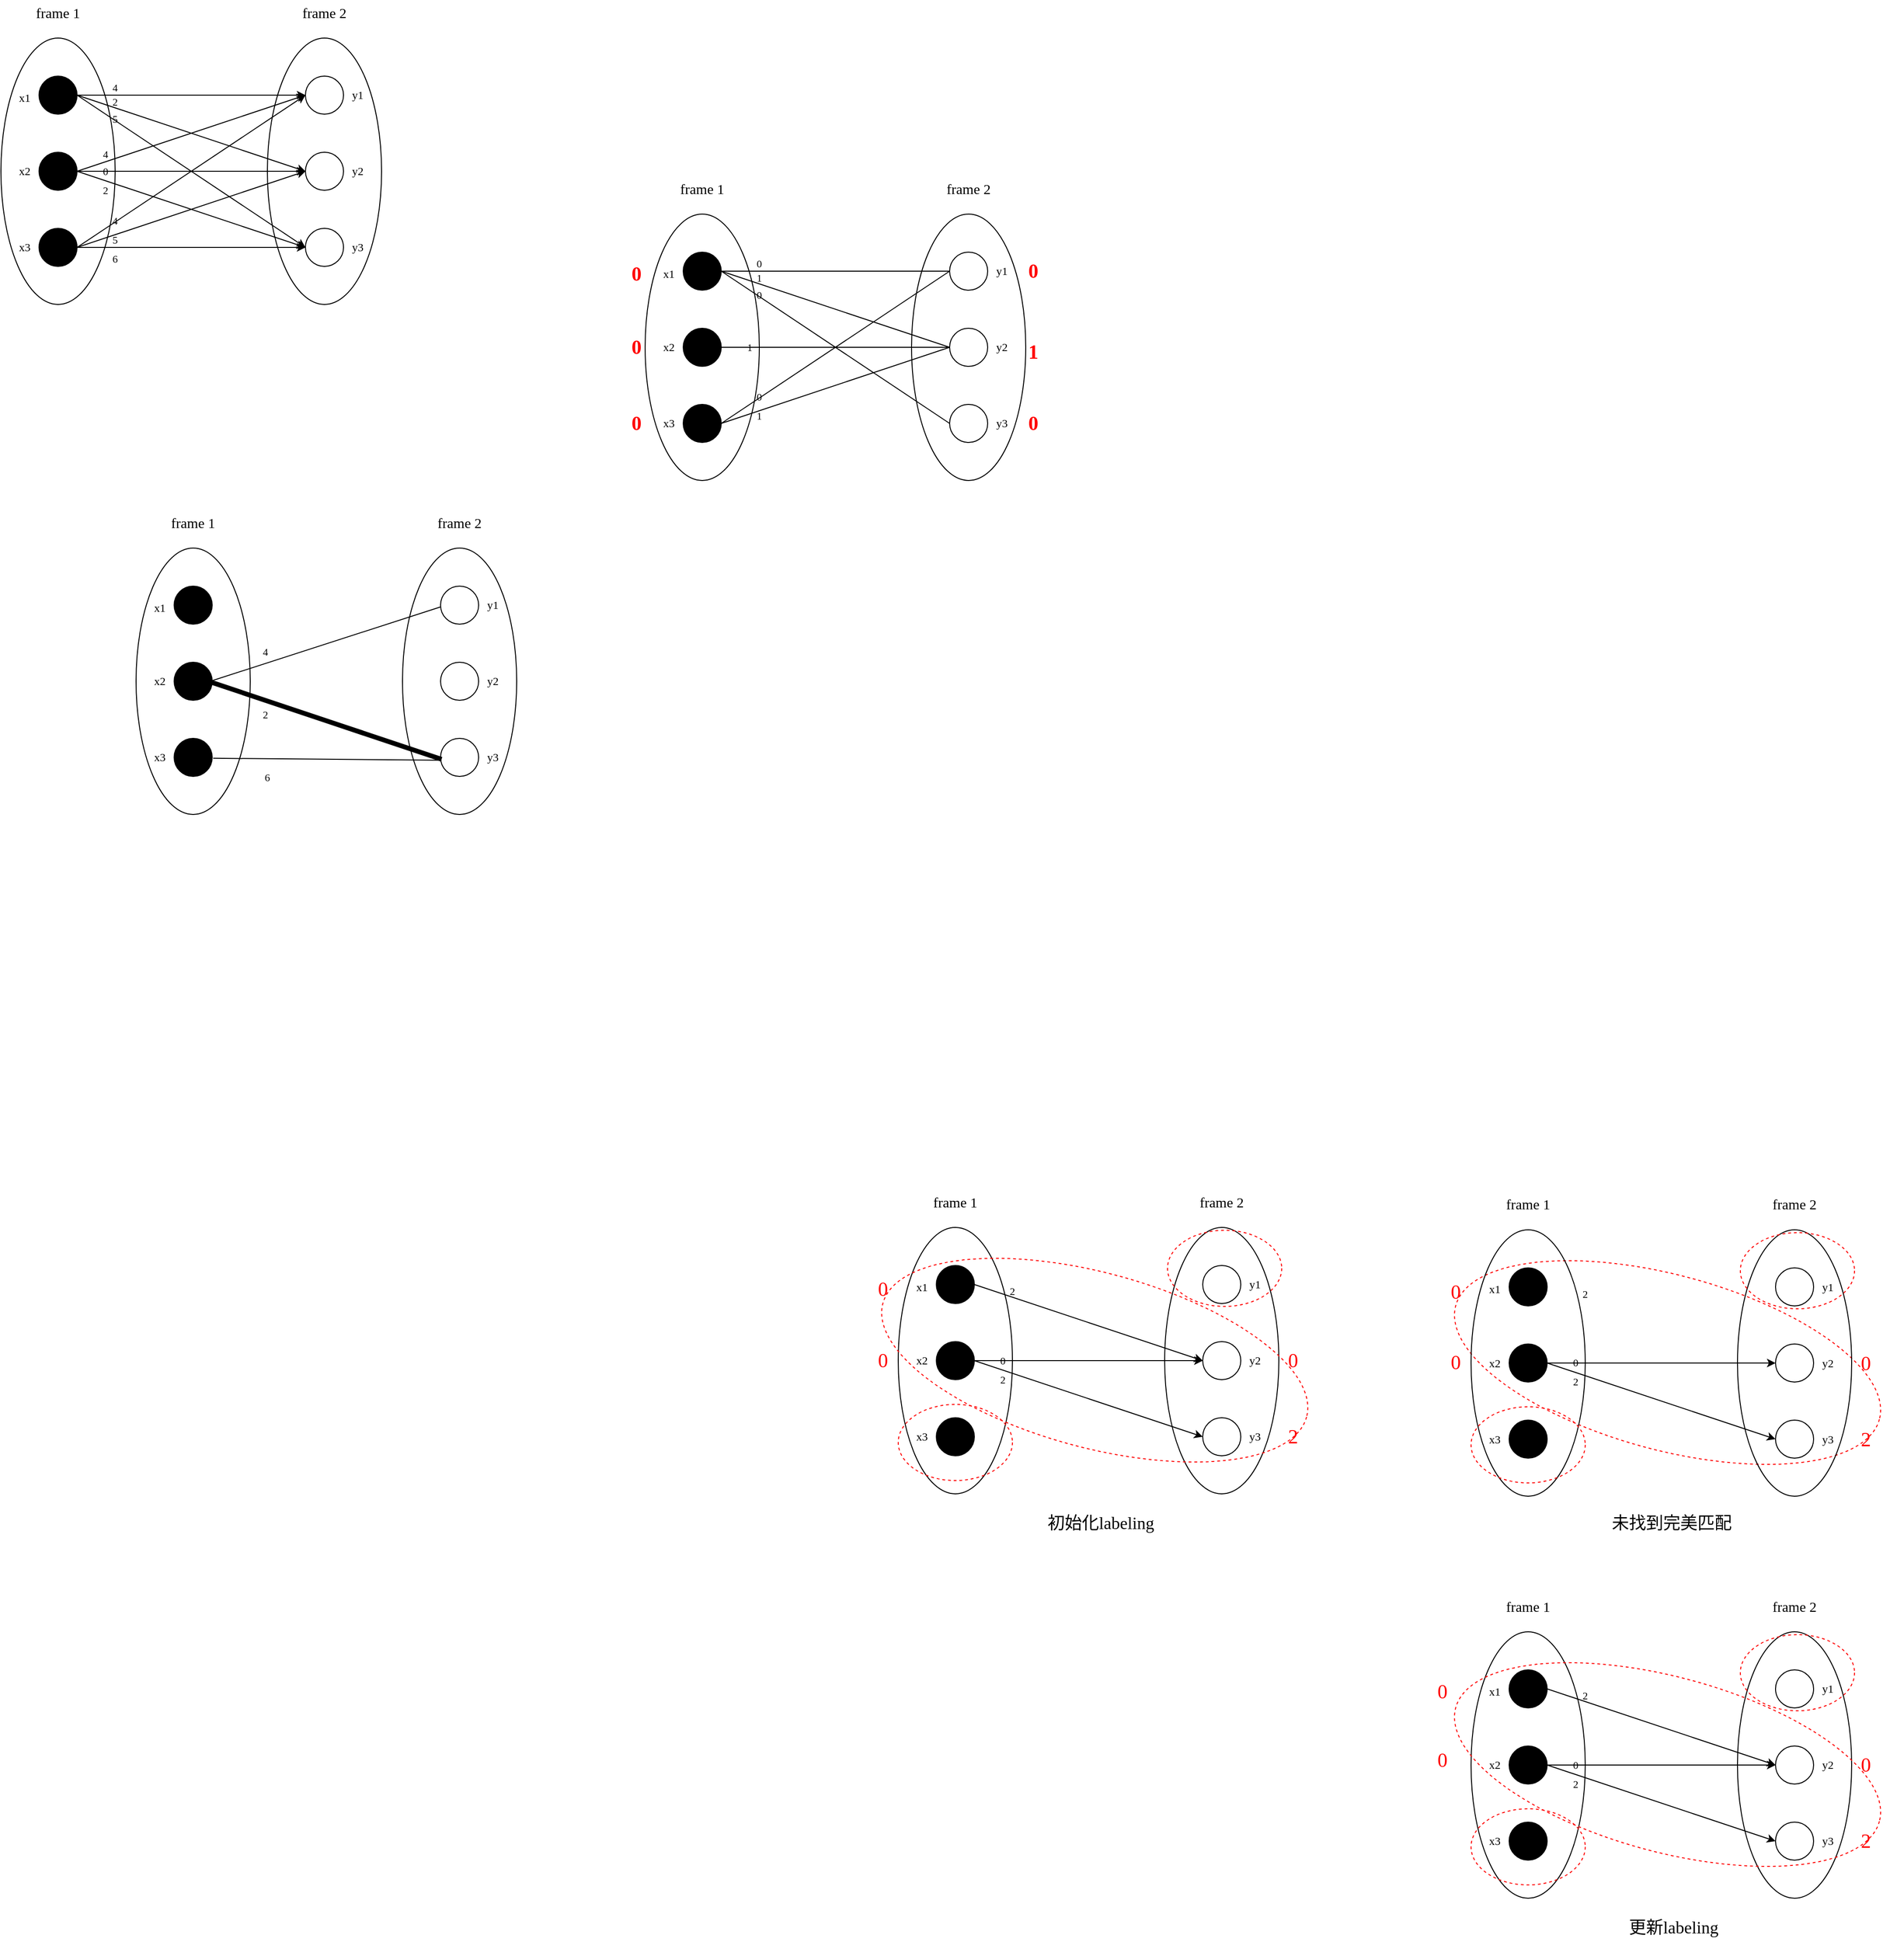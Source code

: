<mxfile version="17.1.3" type="github">
  <diagram id="iJCV0v0PYisE7hr-OhOX" name="Page-1">
    <mxGraphModel dx="768" dy="493" grid="0" gridSize="10" guides="1" tooltips="1" connect="1" arrows="1" fold="1" page="0" pageScale="1" pageWidth="827" pageHeight="1169" math="0" shadow="0">
      <root>
        <mxCell id="0" />
        <mxCell id="1" parent="0" />
        <mxCell id="kN6tLRm5acW-3HaWJ-zb-202" value="" style="ellipse;whiteSpace=wrap;html=1;shadow=0;dashed=1;fontFamily=Times New Roman;fontSize=21;fontColor=#FF0000;strokeColor=#FF0000;fillColor=none;rotation=15;" vertex="1" parent="1">
          <mxGeometry x="1681" y="1380" width="461" height="184" as="geometry" />
        </mxCell>
        <mxCell id="kN6tLRm5acW-3HaWJ-zb-103" value="" style="ellipse;whiteSpace=wrap;html=1;shadow=0;fillColor=none;" vertex="1" parent="1">
          <mxGeometry x="1117" y="265" width="120" height="280" as="geometry" />
        </mxCell>
        <mxCell id="kN6tLRm5acW-3HaWJ-zb-102" value="" style="ellipse;whiteSpace=wrap;html=1;shadow=0;fillColor=none;" vertex="1" parent="1">
          <mxGeometry x="837" y="265" width="120" height="280" as="geometry" />
        </mxCell>
        <mxCell id="kN6tLRm5acW-3HaWJ-zb-11" style="edgeStyle=orthogonalEdgeStyle;rounded=0;orthogonalLoop=1;jettySize=auto;html=1;exitX=1;exitY=0.5;exitDx=0;exitDy=0;entryX=0;entryY=0.5;entryDx=0;entryDy=0;" edge="1" parent="1" source="kN6tLRm5acW-3HaWJ-zb-1" target="kN6tLRm5acW-3HaWJ-zb-6">
          <mxGeometry relative="1" as="geometry" />
        </mxCell>
        <mxCell id="kN6tLRm5acW-3HaWJ-zb-1" value="" style="ellipse;whiteSpace=wrap;html=1;aspect=fixed;shadow=0;fillColor=#000000;" vertex="1" parent="1">
          <mxGeometry x="200" y="120" width="40" height="40" as="geometry" />
        </mxCell>
        <mxCell id="kN6tLRm5acW-3HaWJ-zb-2" value="" style="ellipse;whiteSpace=wrap;html=1;aspect=fixed;fillColor=#000000;" vertex="1" parent="1">
          <mxGeometry x="200" y="200" width="40" height="40" as="geometry" />
        </mxCell>
        <mxCell id="kN6tLRm5acW-3HaWJ-zb-3" value="" style="ellipse;whiteSpace=wrap;html=1;aspect=fixed;fillColor=#000000;" vertex="1" parent="1">
          <mxGeometry x="200" y="280" width="40" height="40" as="geometry" />
        </mxCell>
        <mxCell id="kN6tLRm5acW-3HaWJ-zb-6" value="" style="ellipse;whiteSpace=wrap;html=1;aspect=fixed;" vertex="1" parent="1">
          <mxGeometry x="480" y="120" width="40" height="40" as="geometry" />
        </mxCell>
        <mxCell id="kN6tLRm5acW-3HaWJ-zb-7" value="" style="ellipse;whiteSpace=wrap;html=1;aspect=fixed;" vertex="1" parent="1">
          <mxGeometry x="480" y="200" width="40" height="40" as="geometry" />
        </mxCell>
        <mxCell id="kN6tLRm5acW-3HaWJ-zb-8" value="" style="ellipse;whiteSpace=wrap;html=1;aspect=fixed;" vertex="1" parent="1">
          <mxGeometry x="480" y="280" width="40" height="40" as="geometry" />
        </mxCell>
        <mxCell id="kN6tLRm5acW-3HaWJ-zb-13" value="" style="endArrow=classic;html=1;rounded=0;exitX=1;exitY=0.5;exitDx=0;exitDy=0;entryX=0;entryY=0.5;entryDx=0;entryDy=0;" edge="1" parent="1" source="kN6tLRm5acW-3HaWJ-zb-1" target="kN6tLRm5acW-3HaWJ-zb-7">
          <mxGeometry width="50" height="50" relative="1" as="geometry">
            <mxPoint x="370" y="360" as="sourcePoint" />
            <mxPoint x="420" y="310" as="targetPoint" />
          </mxGeometry>
        </mxCell>
        <mxCell id="kN6tLRm5acW-3HaWJ-zb-14" value="" style="endArrow=classic;html=1;rounded=0;exitX=1;exitY=0.5;exitDx=0;exitDy=0;entryX=0;entryY=0.5;entryDx=0;entryDy=0;" edge="1" parent="1" source="kN6tLRm5acW-3HaWJ-zb-1" target="kN6tLRm5acW-3HaWJ-zb-8">
          <mxGeometry width="50" height="50" relative="1" as="geometry">
            <mxPoint x="370" y="360" as="sourcePoint" />
            <mxPoint x="420" y="310" as="targetPoint" />
          </mxGeometry>
        </mxCell>
        <mxCell id="kN6tLRm5acW-3HaWJ-zb-17" value="" style="endArrow=classic;html=1;rounded=0;exitX=1;exitY=0.5;exitDx=0;exitDy=0;entryX=0;entryY=0.5;entryDx=0;entryDy=0;" edge="1" parent="1" source="kN6tLRm5acW-3HaWJ-zb-2" target="kN6tLRm5acW-3HaWJ-zb-6">
          <mxGeometry width="50" height="50" relative="1" as="geometry">
            <mxPoint x="370" y="360" as="sourcePoint" />
            <mxPoint x="420" y="310" as="targetPoint" />
          </mxGeometry>
        </mxCell>
        <mxCell id="kN6tLRm5acW-3HaWJ-zb-18" value="" style="endArrow=classic;html=1;rounded=0;exitX=1;exitY=0.5;exitDx=0;exitDy=0;entryX=0;entryY=0.5;entryDx=0;entryDy=0;" edge="1" parent="1" source="kN6tLRm5acW-3HaWJ-zb-2" target="kN6tLRm5acW-3HaWJ-zb-7">
          <mxGeometry width="50" height="50" relative="1" as="geometry">
            <mxPoint x="370" y="360" as="sourcePoint" />
            <mxPoint x="420" y="310" as="targetPoint" />
          </mxGeometry>
        </mxCell>
        <mxCell id="kN6tLRm5acW-3HaWJ-zb-19" value="" style="endArrow=classic;html=1;rounded=0;exitX=1;exitY=0.5;exitDx=0;exitDy=0;entryX=0;entryY=0.5;entryDx=0;entryDy=0;" edge="1" parent="1" source="kN6tLRm5acW-3HaWJ-zb-2" target="kN6tLRm5acW-3HaWJ-zb-8">
          <mxGeometry width="50" height="50" relative="1" as="geometry">
            <mxPoint x="370" y="360" as="sourcePoint" />
            <mxPoint x="420" y="310" as="targetPoint" />
          </mxGeometry>
        </mxCell>
        <mxCell id="kN6tLRm5acW-3HaWJ-zb-20" value="" style="endArrow=classic;html=1;rounded=0;exitX=1;exitY=0.5;exitDx=0;exitDy=0;entryX=0;entryY=0.5;entryDx=0;entryDy=0;" edge="1" parent="1" source="kN6tLRm5acW-3HaWJ-zb-3" target="kN6tLRm5acW-3HaWJ-zb-6">
          <mxGeometry width="50" height="50" relative="1" as="geometry">
            <mxPoint x="370" y="360" as="sourcePoint" />
            <mxPoint x="420" y="310" as="targetPoint" />
          </mxGeometry>
        </mxCell>
        <mxCell id="kN6tLRm5acW-3HaWJ-zb-21" value="" style="endArrow=classic;html=1;rounded=0;exitX=1;exitY=0.5;exitDx=0;exitDy=0;entryX=0;entryY=0.5;entryDx=0;entryDy=0;" edge="1" parent="1" source="kN6tLRm5acW-3HaWJ-zb-3" target="kN6tLRm5acW-3HaWJ-zb-7">
          <mxGeometry width="50" height="50" relative="1" as="geometry">
            <mxPoint x="370" y="360" as="sourcePoint" />
            <mxPoint x="420" y="310" as="targetPoint" />
          </mxGeometry>
        </mxCell>
        <mxCell id="kN6tLRm5acW-3HaWJ-zb-22" value="" style="endArrow=classic;html=1;rounded=0;" edge="1" parent="1">
          <mxGeometry width="50" height="50" relative="1" as="geometry">
            <mxPoint x="240" y="300" as="sourcePoint" />
            <mxPoint x="480" y="300" as="targetPoint" />
          </mxGeometry>
        </mxCell>
        <mxCell id="kN6tLRm5acW-3HaWJ-zb-23" value="" style="ellipse;whiteSpace=wrap;html=1;shadow=0;fillColor=none;" vertex="1" parent="1">
          <mxGeometry x="160" y="80" width="120" height="280" as="geometry" />
        </mxCell>
        <mxCell id="kN6tLRm5acW-3HaWJ-zb-24" value="" style="ellipse;whiteSpace=wrap;html=1;shadow=0;fillColor=none;" vertex="1" parent="1">
          <mxGeometry x="440" y="80" width="120" height="280" as="geometry" />
        </mxCell>
        <mxCell id="kN6tLRm5acW-3HaWJ-zb-25" value="&lt;font face=&quot;Times New Roman&quot;&gt;x1&lt;/font&gt;" style="text;html=1;strokeColor=none;fillColor=none;align=center;verticalAlign=middle;whiteSpace=wrap;rounded=0;shadow=0;" vertex="1" parent="1">
          <mxGeometry x="160" y="130" width="50" height="25" as="geometry" />
        </mxCell>
        <mxCell id="kN6tLRm5acW-3HaWJ-zb-26" value="&lt;font face=&quot;Times New Roman&quot;&gt;x2&lt;/font&gt;" style="text;html=1;strokeColor=none;fillColor=none;align=center;verticalAlign=middle;whiteSpace=wrap;rounded=0;shadow=0;" vertex="1" parent="1">
          <mxGeometry x="160" y="207.5" width="50" height="25" as="geometry" />
        </mxCell>
        <mxCell id="kN6tLRm5acW-3HaWJ-zb-27" value="&lt;font face=&quot;Times New Roman&quot;&gt;x3&lt;/font&gt;" style="text;html=1;strokeColor=none;fillColor=none;align=center;verticalAlign=middle;whiteSpace=wrap;rounded=0;shadow=0;" vertex="1" parent="1">
          <mxGeometry x="160" y="287.5" width="50" height="25" as="geometry" />
        </mxCell>
        <mxCell id="kN6tLRm5acW-3HaWJ-zb-28" value="&lt;font face=&quot;Times New Roman&quot;&gt;y1&lt;/font&gt;" style="text;html=1;strokeColor=none;fillColor=none;align=center;verticalAlign=middle;whiteSpace=wrap;rounded=0;shadow=0;" vertex="1" parent="1">
          <mxGeometry x="510" y="127.5" width="50" height="25" as="geometry" />
        </mxCell>
        <mxCell id="kN6tLRm5acW-3HaWJ-zb-29" value="&lt;font face=&quot;Times New Roman&quot;&gt;y2&lt;/font&gt;" style="text;html=1;strokeColor=none;fillColor=none;align=center;verticalAlign=middle;whiteSpace=wrap;rounded=0;shadow=0;" vertex="1" parent="1">
          <mxGeometry x="510" y="207.5" width="50" height="25" as="geometry" />
        </mxCell>
        <mxCell id="kN6tLRm5acW-3HaWJ-zb-30" value="&lt;font face=&quot;Times New Roman&quot;&gt;y3&lt;/font&gt;" style="text;html=1;strokeColor=none;fillColor=none;align=center;verticalAlign=middle;whiteSpace=wrap;rounded=0;shadow=0;" vertex="1" parent="1">
          <mxGeometry x="510" y="287.5" width="50" height="25" as="geometry" />
        </mxCell>
        <mxCell id="kN6tLRm5acW-3HaWJ-zb-31" value="&lt;font face=&quot;Times New Roman&quot; style=&quot;font-size: 15px&quot;&gt;frame 1&lt;/font&gt;" style="text;html=1;strokeColor=none;fillColor=none;align=center;verticalAlign=middle;whiteSpace=wrap;rounded=0;shadow=0;" vertex="1" parent="1">
          <mxGeometry x="195" y="40" width="50" height="25" as="geometry" />
        </mxCell>
        <mxCell id="kN6tLRm5acW-3HaWJ-zb-33" value="&lt;font face=&quot;Times New Roman&quot; style=&quot;font-size: 15px&quot;&gt;frame 2&lt;/font&gt;" style="text;html=1;strokeColor=none;fillColor=none;align=center;verticalAlign=middle;whiteSpace=wrap;rounded=0;shadow=0;" vertex="1" parent="1">
          <mxGeometry x="475" y="40" width="50" height="25" as="geometry" />
        </mxCell>
        <mxCell id="kN6tLRm5acW-3HaWJ-zb-34" value="&lt;font style=&quot;font-size: 11px&quot;&gt;4&lt;/font&gt;" style="text;html=1;strokeColor=none;fillColor=none;align=center;verticalAlign=middle;whiteSpace=wrap;rounded=0;shadow=0;fontFamily=Times New Roman;fontSize=15;" vertex="1" parent="1">
          <mxGeometry x="270" y="120" width="20" height="20" as="geometry" />
        </mxCell>
        <mxCell id="kN6tLRm5acW-3HaWJ-zb-35" value="&lt;font style=&quot;font-size: 11px&quot;&gt;2&lt;/font&gt;" style="text;html=1;strokeColor=none;fillColor=none;align=center;verticalAlign=middle;whiteSpace=wrap;rounded=0;shadow=0;fontFamily=Times New Roman;fontSize=15;" vertex="1" parent="1">
          <mxGeometry x="270" y="135" width="20" height="20" as="geometry" />
        </mxCell>
        <mxCell id="kN6tLRm5acW-3HaWJ-zb-36" value="&lt;font style=&quot;font-size: 11px&quot;&gt;5&lt;/font&gt;" style="text;html=1;strokeColor=none;fillColor=none;align=center;verticalAlign=middle;whiteSpace=wrap;rounded=0;shadow=0;fontFamily=Times New Roman;fontSize=15;" vertex="1" parent="1">
          <mxGeometry x="270" y="152.5" width="20" height="20" as="geometry" />
        </mxCell>
        <mxCell id="kN6tLRm5acW-3HaWJ-zb-37" value="&lt;font style=&quot;font-size: 11px&quot;&gt;4&lt;/font&gt;" style="text;html=1;strokeColor=none;fillColor=none;align=center;verticalAlign=middle;whiteSpace=wrap;rounded=0;shadow=0;fontFamily=Times New Roman;fontSize=15;" vertex="1" parent="1">
          <mxGeometry x="260" y="190" width="20" height="20" as="geometry" />
        </mxCell>
        <mxCell id="kN6tLRm5acW-3HaWJ-zb-38" value="&lt;font style=&quot;font-size: 11px&quot;&gt;0&lt;/font&gt;" style="text;html=1;strokeColor=none;fillColor=none;align=center;verticalAlign=middle;whiteSpace=wrap;rounded=0;shadow=0;fontFamily=Times New Roman;fontSize=15;" vertex="1" parent="1">
          <mxGeometry x="260" y="207.5" width="20" height="20" as="geometry" />
        </mxCell>
        <mxCell id="kN6tLRm5acW-3HaWJ-zb-39" value="&lt;font style=&quot;font-size: 11px&quot;&gt;2&lt;/font&gt;" style="text;html=1;strokeColor=none;fillColor=none;align=center;verticalAlign=middle;whiteSpace=wrap;rounded=0;shadow=0;fontFamily=Times New Roman;fontSize=15;" vertex="1" parent="1">
          <mxGeometry x="260" y="227.5" width="20" height="20" as="geometry" />
        </mxCell>
        <mxCell id="kN6tLRm5acW-3HaWJ-zb-40" value="&lt;font style=&quot;font-size: 11px&quot;&gt;4&lt;/font&gt;" style="text;html=1;strokeColor=none;fillColor=none;align=center;verticalAlign=middle;whiteSpace=wrap;rounded=0;shadow=0;fontFamily=Times New Roman;fontSize=15;" vertex="1" parent="1">
          <mxGeometry x="270" y="260" width="20" height="20" as="geometry" />
        </mxCell>
        <mxCell id="kN6tLRm5acW-3HaWJ-zb-41" value="&lt;font style=&quot;font-size: 11px&quot;&gt;5&lt;/font&gt;" style="text;html=1;strokeColor=none;fillColor=none;align=center;verticalAlign=middle;whiteSpace=wrap;rounded=0;shadow=0;fontFamily=Times New Roman;fontSize=15;" vertex="1" parent="1">
          <mxGeometry x="270" y="280" width="20" height="20" as="geometry" />
        </mxCell>
        <mxCell id="kN6tLRm5acW-3HaWJ-zb-44" value="&lt;font style=&quot;font-size: 11px&quot;&gt;6&lt;/font&gt;" style="text;html=1;strokeColor=none;fillColor=none;align=center;verticalAlign=middle;whiteSpace=wrap;rounded=0;shadow=0;fontFamily=Times New Roman;fontSize=15;" vertex="1" parent="1">
          <mxGeometry x="270" y="300" width="20" height="20" as="geometry" />
        </mxCell>
        <mxCell id="kN6tLRm5acW-3HaWJ-zb-47" value="" style="ellipse;whiteSpace=wrap;html=1;aspect=fixed;shadow=0;fillColor=#000000;" vertex="1" parent="1">
          <mxGeometry x="342" y="656" width="40" height="40" as="geometry" />
        </mxCell>
        <mxCell id="kN6tLRm5acW-3HaWJ-zb-48" value="" style="ellipse;whiteSpace=wrap;html=1;aspect=fixed;fillColor=#000000;" vertex="1" parent="1">
          <mxGeometry x="342" y="736" width="40" height="40" as="geometry" />
        </mxCell>
        <mxCell id="kN6tLRm5acW-3HaWJ-zb-49" value="" style="ellipse;whiteSpace=wrap;html=1;aspect=fixed;fillColor=#000000;" vertex="1" parent="1">
          <mxGeometry x="342" y="816" width="40" height="40" as="geometry" />
        </mxCell>
        <mxCell id="kN6tLRm5acW-3HaWJ-zb-50" value="" style="ellipse;whiteSpace=wrap;html=1;aspect=fixed;" vertex="1" parent="1">
          <mxGeometry x="622" y="656" width="40" height="40" as="geometry" />
        </mxCell>
        <mxCell id="kN6tLRm5acW-3HaWJ-zb-51" value="" style="ellipse;whiteSpace=wrap;html=1;aspect=fixed;" vertex="1" parent="1">
          <mxGeometry x="622" y="736" width="40" height="40" as="geometry" />
        </mxCell>
        <mxCell id="kN6tLRm5acW-3HaWJ-zb-52" value="" style="ellipse;whiteSpace=wrap;html=1;aspect=fixed;" vertex="1" parent="1">
          <mxGeometry x="622" y="816" width="40" height="40" as="geometry" />
        </mxCell>
        <mxCell id="kN6tLRm5acW-3HaWJ-zb-61" value="" style="ellipse;whiteSpace=wrap;html=1;shadow=0;fillColor=none;" vertex="1" parent="1">
          <mxGeometry x="302" y="616" width="120" height="280" as="geometry" />
        </mxCell>
        <mxCell id="kN6tLRm5acW-3HaWJ-zb-62" value="" style="ellipse;whiteSpace=wrap;html=1;shadow=0;fillColor=none;" vertex="1" parent="1">
          <mxGeometry x="582" y="616" width="120" height="280" as="geometry" />
        </mxCell>
        <mxCell id="kN6tLRm5acW-3HaWJ-zb-63" value="&lt;font face=&quot;Times New Roman&quot;&gt;x1&lt;/font&gt;" style="text;html=1;strokeColor=none;fillColor=none;align=center;verticalAlign=middle;whiteSpace=wrap;rounded=0;shadow=0;" vertex="1" parent="1">
          <mxGeometry x="302" y="666" width="50" height="25" as="geometry" />
        </mxCell>
        <mxCell id="kN6tLRm5acW-3HaWJ-zb-64" value="&lt;font face=&quot;Times New Roman&quot;&gt;x2&lt;/font&gt;" style="text;html=1;strokeColor=none;fillColor=none;align=center;verticalAlign=middle;whiteSpace=wrap;rounded=0;shadow=0;" vertex="1" parent="1">
          <mxGeometry x="302" y="743.5" width="50" height="25" as="geometry" />
        </mxCell>
        <mxCell id="kN6tLRm5acW-3HaWJ-zb-65" value="&lt;font face=&quot;Times New Roman&quot;&gt;x3&lt;/font&gt;" style="text;html=1;strokeColor=none;fillColor=none;align=center;verticalAlign=middle;whiteSpace=wrap;rounded=0;shadow=0;" vertex="1" parent="1">
          <mxGeometry x="302" y="823.5" width="50" height="25" as="geometry" />
        </mxCell>
        <mxCell id="kN6tLRm5acW-3HaWJ-zb-66" value="&lt;font face=&quot;Times New Roman&quot;&gt;y1&lt;/font&gt;" style="text;html=1;strokeColor=none;fillColor=none;align=center;verticalAlign=middle;whiteSpace=wrap;rounded=0;shadow=0;" vertex="1" parent="1">
          <mxGeometry x="652" y="663.5" width="50" height="25" as="geometry" />
        </mxCell>
        <mxCell id="kN6tLRm5acW-3HaWJ-zb-67" value="&lt;font face=&quot;Times New Roman&quot;&gt;y2&lt;/font&gt;" style="text;html=1;strokeColor=none;fillColor=none;align=center;verticalAlign=middle;whiteSpace=wrap;rounded=0;shadow=0;" vertex="1" parent="1">
          <mxGeometry x="652" y="743.5" width="50" height="25" as="geometry" />
        </mxCell>
        <mxCell id="kN6tLRm5acW-3HaWJ-zb-68" value="&lt;font face=&quot;Times New Roman&quot;&gt;y3&lt;/font&gt;" style="text;html=1;strokeColor=none;fillColor=none;align=center;verticalAlign=middle;whiteSpace=wrap;rounded=0;shadow=0;" vertex="1" parent="1">
          <mxGeometry x="652" y="823.5" width="50" height="25" as="geometry" />
        </mxCell>
        <mxCell id="kN6tLRm5acW-3HaWJ-zb-69" value="&lt;font face=&quot;Times New Roman&quot; style=&quot;font-size: 15px&quot;&gt;frame 1&lt;/font&gt;" style="text;html=1;strokeColor=none;fillColor=none;align=center;verticalAlign=middle;whiteSpace=wrap;rounded=0;shadow=0;" vertex="1" parent="1">
          <mxGeometry x="337" y="576" width="50" height="25" as="geometry" />
        </mxCell>
        <mxCell id="kN6tLRm5acW-3HaWJ-zb-70" value="&lt;font face=&quot;Times New Roman&quot; style=&quot;font-size: 15px&quot;&gt;frame 2&lt;/font&gt;" style="text;html=1;strokeColor=none;fillColor=none;align=center;verticalAlign=middle;whiteSpace=wrap;rounded=0;shadow=0;" vertex="1" parent="1">
          <mxGeometry x="617" y="576" width="50" height="25" as="geometry" />
        </mxCell>
        <mxCell id="kN6tLRm5acW-3HaWJ-zb-80" value="" style="endArrow=none;html=1;rounded=0;fontFamily=Times New Roman;fontSize=11;entryX=0.333;entryY=0.221;entryDx=0;entryDy=0;entryPerimeter=0;strokeWidth=1;" edge="1" parent="1" target="kN6tLRm5acW-3HaWJ-zb-62">
          <mxGeometry width="50" height="50" relative="1" as="geometry">
            <mxPoint x="380" y="756" as="sourcePoint" />
            <mxPoint x="522" y="720" as="targetPoint" />
          </mxGeometry>
        </mxCell>
        <mxCell id="kN6tLRm5acW-3HaWJ-zb-81" value="" style="endArrow=none;html=1;rounded=0;fontFamily=Times New Roman;fontSize=11;entryX=0.342;entryY=0.793;entryDx=0;entryDy=0;entryPerimeter=0;strokeWidth=5;" edge="1" parent="1" target="kN6tLRm5acW-3HaWJ-zb-62">
          <mxGeometry width="50" height="50" relative="1" as="geometry">
            <mxPoint x="381" y="757" as="sourcePoint" />
            <mxPoint x="522" y="720" as="targetPoint" />
          </mxGeometry>
        </mxCell>
        <mxCell id="kN6tLRm5acW-3HaWJ-zb-82" value="" style="endArrow=none;html=1;rounded=0;fontFamily=Times New Roman;fontSize=11;exitX=0.675;exitY=0.789;exitDx=0;exitDy=0;exitPerimeter=0;strokeWidth=1;" edge="1" parent="1" source="kN6tLRm5acW-3HaWJ-zb-61">
          <mxGeometry width="50" height="50" relative="1" as="geometry">
            <mxPoint x="472" y="770" as="sourcePoint" />
            <mxPoint x="623" y="839" as="targetPoint" />
          </mxGeometry>
        </mxCell>
        <mxCell id="kN6tLRm5acW-3HaWJ-zb-84" value="&lt;font style=&quot;font-size: 11px&quot;&gt;4&lt;/font&gt;" style="text;html=1;strokeColor=none;fillColor=none;align=center;verticalAlign=middle;whiteSpace=wrap;rounded=0;shadow=0;fontFamily=Times New Roman;fontSize=15;" vertex="1" parent="1">
          <mxGeometry x="428" y="713" width="20" height="20" as="geometry" />
        </mxCell>
        <mxCell id="kN6tLRm5acW-3HaWJ-zb-85" value="&lt;font style=&quot;font-size: 11px&quot;&gt;2&lt;/font&gt;" style="text;html=1;strokeColor=none;fillColor=none;align=center;verticalAlign=middle;whiteSpace=wrap;rounded=0;shadow=0;fontFamily=Times New Roman;fontSize=15;" vertex="1" parent="1">
          <mxGeometry x="428" y="779" width="20" height="20" as="geometry" />
        </mxCell>
        <mxCell id="kN6tLRm5acW-3HaWJ-zb-86" value="&lt;font style=&quot;font-size: 11px&quot;&gt;6&lt;/font&gt;" style="text;html=1;strokeColor=none;fillColor=none;align=center;verticalAlign=middle;whiteSpace=wrap;rounded=0;shadow=0;fontFamily=Times New Roman;fontSize=15;" vertex="1" parent="1">
          <mxGeometry x="430" y="845" width="20" height="20" as="geometry" />
        </mxCell>
        <mxCell id="kN6tLRm5acW-3HaWJ-zb-88" value="" style="ellipse;whiteSpace=wrap;html=1;aspect=fixed;shadow=0;fillColor=#000000;" vertex="1" parent="1">
          <mxGeometry x="877" y="305" width="40" height="40" as="geometry" />
        </mxCell>
        <mxCell id="kN6tLRm5acW-3HaWJ-zb-89" value="" style="ellipse;whiteSpace=wrap;html=1;aspect=fixed;fillColor=#000000;" vertex="1" parent="1">
          <mxGeometry x="877" y="385" width="40" height="40" as="geometry" />
        </mxCell>
        <mxCell id="kN6tLRm5acW-3HaWJ-zb-90" value="" style="ellipse;whiteSpace=wrap;html=1;aspect=fixed;fillColor=#000000;" vertex="1" parent="1">
          <mxGeometry x="877" y="465" width="40" height="40" as="geometry" />
        </mxCell>
        <mxCell id="kN6tLRm5acW-3HaWJ-zb-91" value="" style="ellipse;whiteSpace=wrap;html=1;aspect=fixed;" vertex="1" parent="1">
          <mxGeometry x="1157" y="305" width="40" height="40" as="geometry" />
        </mxCell>
        <mxCell id="kN6tLRm5acW-3HaWJ-zb-92" value="" style="ellipse;whiteSpace=wrap;html=1;aspect=fixed;" vertex="1" parent="1">
          <mxGeometry x="1157" y="385" width="40" height="40" as="geometry" />
        </mxCell>
        <mxCell id="kN6tLRm5acW-3HaWJ-zb-93" value="" style="ellipse;whiteSpace=wrap;html=1;aspect=fixed;" vertex="1" parent="1">
          <mxGeometry x="1157" y="465" width="40" height="40" as="geometry" />
        </mxCell>
        <mxCell id="kN6tLRm5acW-3HaWJ-zb-104" value="&lt;font face=&quot;Times New Roman&quot;&gt;x1&lt;/font&gt;" style="text;html=1;strokeColor=none;fillColor=none;align=center;verticalAlign=middle;whiteSpace=wrap;rounded=0;shadow=0;" vertex="1" parent="1">
          <mxGeometry x="837" y="315" width="50" height="25" as="geometry" />
        </mxCell>
        <mxCell id="kN6tLRm5acW-3HaWJ-zb-105" value="&lt;font face=&quot;Times New Roman&quot;&gt;x2&lt;/font&gt;" style="text;html=1;strokeColor=none;fillColor=none;align=center;verticalAlign=middle;whiteSpace=wrap;rounded=0;shadow=0;" vertex="1" parent="1">
          <mxGeometry x="837" y="392.5" width="50" height="25" as="geometry" />
        </mxCell>
        <mxCell id="kN6tLRm5acW-3HaWJ-zb-106" value="&lt;font face=&quot;Times New Roman&quot;&gt;x3&lt;/font&gt;" style="text;html=1;strokeColor=none;fillColor=none;align=center;verticalAlign=middle;whiteSpace=wrap;rounded=0;shadow=0;" vertex="1" parent="1">
          <mxGeometry x="837" y="472.5" width="50" height="25" as="geometry" />
        </mxCell>
        <mxCell id="kN6tLRm5acW-3HaWJ-zb-107" value="&lt;font face=&quot;Times New Roman&quot;&gt;y1&lt;/font&gt;" style="text;html=1;strokeColor=none;fillColor=none;align=center;verticalAlign=middle;whiteSpace=wrap;rounded=0;shadow=0;" vertex="1" parent="1">
          <mxGeometry x="1187" y="312.5" width="50" height="25" as="geometry" />
        </mxCell>
        <mxCell id="kN6tLRm5acW-3HaWJ-zb-108" value="&lt;font face=&quot;Times New Roman&quot;&gt;y2&lt;/font&gt;" style="text;html=1;strokeColor=none;fillColor=none;align=center;verticalAlign=middle;whiteSpace=wrap;rounded=0;shadow=0;" vertex="1" parent="1">
          <mxGeometry x="1187" y="392.5" width="50" height="25" as="geometry" />
        </mxCell>
        <mxCell id="kN6tLRm5acW-3HaWJ-zb-109" value="&lt;font face=&quot;Times New Roman&quot;&gt;y3&lt;/font&gt;" style="text;html=1;strokeColor=none;fillColor=none;align=center;verticalAlign=middle;whiteSpace=wrap;rounded=0;shadow=0;" vertex="1" parent="1">
          <mxGeometry x="1187" y="472.5" width="50" height="25" as="geometry" />
        </mxCell>
        <mxCell id="kN6tLRm5acW-3HaWJ-zb-110" value="&lt;font face=&quot;Times New Roman&quot; style=&quot;font-size: 15px&quot;&gt;frame 1&lt;/font&gt;" style="text;html=1;strokeColor=none;fillColor=none;align=center;verticalAlign=middle;whiteSpace=wrap;rounded=0;shadow=0;" vertex="1" parent="1">
          <mxGeometry x="872" y="225" width="50" height="25" as="geometry" />
        </mxCell>
        <mxCell id="kN6tLRm5acW-3HaWJ-zb-111" value="&lt;font face=&quot;Times New Roman&quot; style=&quot;font-size: 15px&quot;&gt;frame 2&lt;/font&gt;" style="text;html=1;strokeColor=none;fillColor=none;align=center;verticalAlign=middle;whiteSpace=wrap;rounded=0;shadow=0;" vertex="1" parent="1">
          <mxGeometry x="1152" y="225" width="50" height="25" as="geometry" />
        </mxCell>
        <mxCell id="kN6tLRm5acW-3HaWJ-zb-112" value="&lt;font style=&quot;font-size: 11px&quot;&gt;0&lt;/font&gt;" style="text;html=1;strokeColor=none;fillColor=none;align=center;verticalAlign=middle;whiteSpace=wrap;rounded=0;shadow=0;fontFamily=Times New Roman;fontSize=15;" vertex="1" parent="1">
          <mxGeometry x="947" y="305" width="20" height="20" as="geometry" />
        </mxCell>
        <mxCell id="kN6tLRm5acW-3HaWJ-zb-113" value="&lt;font style=&quot;font-size: 11px&quot;&gt;1&lt;/font&gt;" style="text;html=1;strokeColor=none;fillColor=none;align=center;verticalAlign=middle;whiteSpace=wrap;rounded=0;shadow=0;fontFamily=Times New Roman;fontSize=15;" vertex="1" parent="1">
          <mxGeometry x="947" y="320" width="20" height="20" as="geometry" />
        </mxCell>
        <mxCell id="kN6tLRm5acW-3HaWJ-zb-114" value="&lt;font style=&quot;font-size: 11px&quot;&gt;0&lt;/font&gt;" style="text;html=1;strokeColor=none;fillColor=none;align=center;verticalAlign=middle;whiteSpace=wrap;rounded=0;shadow=0;fontFamily=Times New Roman;fontSize=15;" vertex="1" parent="1">
          <mxGeometry x="947" y="337.5" width="20" height="20" as="geometry" />
        </mxCell>
        <mxCell id="kN6tLRm5acW-3HaWJ-zb-116" value="&lt;font style=&quot;font-size: 11px&quot;&gt;1&lt;/font&gt;" style="text;html=1;strokeColor=none;fillColor=none;align=center;verticalAlign=middle;whiteSpace=wrap;rounded=0;shadow=0;fontFamily=Times New Roman;fontSize=15;" vertex="1" parent="1">
          <mxGeometry x="937" y="392.5" width="20" height="20" as="geometry" />
        </mxCell>
        <mxCell id="kN6tLRm5acW-3HaWJ-zb-118" value="&lt;font style=&quot;font-size: 11px&quot;&gt;0&lt;/font&gt;" style="text;html=1;strokeColor=none;fillColor=none;align=center;verticalAlign=middle;whiteSpace=wrap;rounded=0;shadow=0;fontFamily=Times New Roman;fontSize=15;" vertex="1" parent="1">
          <mxGeometry x="947" y="445" width="20" height="20" as="geometry" />
        </mxCell>
        <mxCell id="kN6tLRm5acW-3HaWJ-zb-119" value="&lt;font style=&quot;font-size: 11px&quot;&gt;1&lt;/font&gt;" style="text;html=1;strokeColor=none;fillColor=none;align=center;verticalAlign=middle;whiteSpace=wrap;rounded=0;shadow=0;fontFamily=Times New Roman;fontSize=15;" vertex="1" parent="1">
          <mxGeometry x="947" y="465" width="20" height="20" as="geometry" />
        </mxCell>
        <mxCell id="kN6tLRm5acW-3HaWJ-zb-122" value="" style="endArrow=none;html=1;rounded=0;fontFamily=Times New Roman;fontSize=11;strokeWidth=1;exitX=1;exitY=0.5;exitDx=0;exitDy=0;entryX=0;entryY=0.5;entryDx=0;entryDy=0;" edge="1" parent="1" source="kN6tLRm5acW-3HaWJ-zb-88" target="kN6tLRm5acW-3HaWJ-zb-91">
          <mxGeometry width="50" height="50" relative="1" as="geometry">
            <mxPoint x="1022" y="336.5" as="sourcePoint" />
            <mxPoint x="1053" y="392.5" as="targetPoint" />
          </mxGeometry>
        </mxCell>
        <mxCell id="kN6tLRm5acW-3HaWJ-zb-123" value="" style="endArrow=none;html=1;rounded=0;fontFamily=Times New Roman;fontSize=11;strokeWidth=1;exitX=1;exitY=0.5;exitDx=0;exitDy=0;entryX=0;entryY=0.5;entryDx=0;entryDy=0;" edge="1" parent="1" source="kN6tLRm5acW-3HaWJ-zb-88" target="kN6tLRm5acW-3HaWJ-zb-92">
          <mxGeometry width="50" height="50" relative="1" as="geometry">
            <mxPoint x="1012" y="452" as="sourcePoint" />
            <mxPoint x="1062" y="402" as="targetPoint" />
          </mxGeometry>
        </mxCell>
        <mxCell id="kN6tLRm5acW-3HaWJ-zb-124" value="" style="endArrow=none;html=1;rounded=0;fontFamily=Times New Roman;fontSize=11;strokeWidth=1;exitX=1;exitY=0.5;exitDx=0;exitDy=0;entryX=0;entryY=0.5;entryDx=0;entryDy=0;" edge="1" parent="1" source="kN6tLRm5acW-3HaWJ-zb-88" target="kN6tLRm5acW-3HaWJ-zb-93">
          <mxGeometry width="50" height="50" relative="1" as="geometry">
            <mxPoint x="1012" y="452" as="sourcePoint" />
            <mxPoint x="1062" y="402" as="targetPoint" />
          </mxGeometry>
        </mxCell>
        <mxCell id="kN6tLRm5acW-3HaWJ-zb-125" value="" style="endArrow=none;html=1;rounded=0;fontFamily=Times New Roman;fontSize=11;strokeWidth=1;exitX=1;exitY=0.5;exitDx=0;exitDy=0;entryX=0;entryY=0.5;entryDx=0;entryDy=0;" edge="1" parent="1" source="kN6tLRm5acW-3HaWJ-zb-89" target="kN6tLRm5acW-3HaWJ-zb-92">
          <mxGeometry width="50" height="50" relative="1" as="geometry">
            <mxPoint x="1012" y="452" as="sourcePoint" />
            <mxPoint x="1062" y="402" as="targetPoint" />
          </mxGeometry>
        </mxCell>
        <mxCell id="kN6tLRm5acW-3HaWJ-zb-128" value="" style="endArrow=none;html=1;rounded=0;fontFamily=Times New Roman;fontSize=11;strokeWidth=1;exitX=1;exitY=0.5;exitDx=0;exitDy=0;entryX=0;entryY=0.5;entryDx=0;entryDy=0;" edge="1" parent="1" source="kN6tLRm5acW-3HaWJ-zb-90" target="kN6tLRm5acW-3HaWJ-zb-91">
          <mxGeometry width="50" height="50" relative="1" as="geometry">
            <mxPoint x="1012" y="452" as="sourcePoint" />
            <mxPoint x="1062" y="402" as="targetPoint" />
          </mxGeometry>
        </mxCell>
        <mxCell id="kN6tLRm5acW-3HaWJ-zb-129" value="" style="endArrow=none;html=1;rounded=0;fontFamily=Times New Roman;fontSize=11;strokeWidth=1;exitX=1;exitY=0.5;exitDx=0;exitDy=0;entryX=0;entryY=0.5;entryDx=0;entryDy=0;" edge="1" parent="1" source="kN6tLRm5acW-3HaWJ-zb-90" target="kN6tLRm5acW-3HaWJ-zb-92">
          <mxGeometry width="50" height="50" relative="1" as="geometry">
            <mxPoint x="1012" y="452" as="sourcePoint" />
            <mxPoint x="1062" y="402" as="targetPoint" />
          </mxGeometry>
        </mxCell>
        <mxCell id="kN6tLRm5acW-3HaWJ-zb-131" value="&lt;font color=&quot;#ff0000&quot; size=&quot;1&quot;&gt;&lt;b style=&quot;font-size: 21px&quot;&gt;0&lt;/b&gt;&lt;/font&gt;" style="text;html=1;strokeColor=none;fillColor=none;align=center;verticalAlign=middle;whiteSpace=wrap;rounded=0;shadow=0;fontFamily=Times New Roman;fontSize=11;" vertex="1" parent="1">
          <mxGeometry x="798" y="312.5" width="60" height="30" as="geometry" />
        </mxCell>
        <mxCell id="kN6tLRm5acW-3HaWJ-zb-133" value="&lt;font color=&quot;#ff0000&quot; size=&quot;1&quot;&gt;&lt;b style=&quot;font-size: 21px&quot;&gt;0&lt;/b&gt;&lt;/font&gt;" style="text;html=1;strokeColor=none;fillColor=none;align=center;verticalAlign=middle;whiteSpace=wrap;rounded=0;shadow=0;fontFamily=Times New Roman;fontSize=11;" vertex="1" parent="1">
          <mxGeometry x="798" y="390" width="60" height="30" as="geometry" />
        </mxCell>
        <mxCell id="kN6tLRm5acW-3HaWJ-zb-134" value="&lt;font color=&quot;#ff0000&quot; size=&quot;1&quot;&gt;&lt;b style=&quot;font-size: 21px&quot;&gt;0&lt;/b&gt;&lt;/font&gt;" style="text;html=1;strokeColor=none;fillColor=none;align=center;verticalAlign=middle;whiteSpace=wrap;rounded=0;shadow=0;fontFamily=Times New Roman;fontSize=11;" vertex="1" parent="1">
          <mxGeometry x="798" y="470" width="60" height="30" as="geometry" />
        </mxCell>
        <mxCell id="kN6tLRm5acW-3HaWJ-zb-135" value="&lt;font color=&quot;#ff0000&quot; size=&quot;1&quot;&gt;&lt;b style=&quot;font-size: 21px&quot;&gt;0&lt;/b&gt;&lt;/font&gt;" style="text;html=1;strokeColor=none;fillColor=none;align=center;verticalAlign=middle;whiteSpace=wrap;rounded=0;shadow=0;fontFamily=Times New Roman;fontSize=11;" vertex="1" parent="1">
          <mxGeometry x="1215" y="310" width="60" height="30" as="geometry" />
        </mxCell>
        <mxCell id="kN6tLRm5acW-3HaWJ-zb-136" value="&lt;font color=&quot;#ff0000&quot; size=&quot;1&quot;&gt;&lt;b style=&quot;font-size: 21px&quot;&gt;0&lt;/b&gt;&lt;/font&gt;" style="text;html=1;strokeColor=none;fillColor=none;align=center;verticalAlign=middle;whiteSpace=wrap;rounded=0;shadow=0;fontFamily=Times New Roman;fontSize=11;" vertex="1" parent="1">
          <mxGeometry x="1215" y="470" width="60" height="30" as="geometry" />
        </mxCell>
        <mxCell id="kN6tLRm5acW-3HaWJ-zb-137" value="&lt;font color=&quot;#ff0000&quot; size=&quot;1&quot;&gt;&lt;b style=&quot;font-size: 21px&quot;&gt;1&lt;/b&gt;&lt;/font&gt;" style="text;html=1;strokeColor=none;fillColor=none;align=center;verticalAlign=middle;whiteSpace=wrap;rounded=0;shadow=0;fontFamily=Times New Roman;fontSize=11;" vertex="1" parent="1">
          <mxGeometry x="1215" y="395" width="60" height="30" as="geometry" />
        </mxCell>
        <mxCell id="kN6tLRm5acW-3HaWJ-zb-139" value="" style="ellipse;whiteSpace=wrap;html=1;aspect=fixed;shadow=0;fillColor=#000000;" vertex="1" parent="1">
          <mxGeometry x="1143" y="1370" width="40" height="40" as="geometry" />
        </mxCell>
        <mxCell id="kN6tLRm5acW-3HaWJ-zb-140" value="" style="ellipse;whiteSpace=wrap;html=1;aspect=fixed;fillColor=#000000;" vertex="1" parent="1">
          <mxGeometry x="1143" y="1450" width="40" height="40" as="geometry" />
        </mxCell>
        <mxCell id="kN6tLRm5acW-3HaWJ-zb-141" value="" style="ellipse;whiteSpace=wrap;html=1;aspect=fixed;fillColor=#000000;" vertex="1" parent="1">
          <mxGeometry x="1143" y="1530" width="40" height="40" as="geometry" />
        </mxCell>
        <mxCell id="kN6tLRm5acW-3HaWJ-zb-142" value="" style="ellipse;whiteSpace=wrap;html=1;aspect=fixed;" vertex="1" parent="1">
          <mxGeometry x="1423" y="1370" width="40" height="40" as="geometry" />
        </mxCell>
        <mxCell id="kN6tLRm5acW-3HaWJ-zb-143" value="" style="ellipse;whiteSpace=wrap;html=1;aspect=fixed;" vertex="1" parent="1">
          <mxGeometry x="1423" y="1450" width="40" height="40" as="geometry" />
        </mxCell>
        <mxCell id="kN6tLRm5acW-3HaWJ-zb-144" value="" style="ellipse;whiteSpace=wrap;html=1;aspect=fixed;" vertex="1" parent="1">
          <mxGeometry x="1423" y="1530" width="40" height="40" as="geometry" />
        </mxCell>
        <mxCell id="kN6tLRm5acW-3HaWJ-zb-145" value="" style="endArrow=classic;html=1;rounded=0;exitX=1;exitY=0.5;exitDx=0;exitDy=0;entryX=0;entryY=0.5;entryDx=0;entryDy=0;" edge="1" parent="1" source="kN6tLRm5acW-3HaWJ-zb-139" target="kN6tLRm5acW-3HaWJ-zb-143">
          <mxGeometry width="50" height="50" relative="1" as="geometry">
            <mxPoint x="1313" y="1610" as="sourcePoint" />
            <mxPoint x="1363" y="1560" as="targetPoint" />
          </mxGeometry>
        </mxCell>
        <mxCell id="kN6tLRm5acW-3HaWJ-zb-148" value="" style="endArrow=classic;html=1;rounded=0;exitX=1;exitY=0.5;exitDx=0;exitDy=0;entryX=0;entryY=0.5;entryDx=0;entryDy=0;" edge="1" parent="1" source="kN6tLRm5acW-3HaWJ-zb-140" target="kN6tLRm5acW-3HaWJ-zb-143">
          <mxGeometry width="50" height="50" relative="1" as="geometry">
            <mxPoint x="1313" y="1610" as="sourcePoint" />
            <mxPoint x="1363" y="1560" as="targetPoint" />
          </mxGeometry>
        </mxCell>
        <mxCell id="kN6tLRm5acW-3HaWJ-zb-149" value="" style="endArrow=classic;html=1;rounded=0;exitX=1;exitY=0.5;exitDx=0;exitDy=0;entryX=0;entryY=0.5;entryDx=0;entryDy=0;" edge="1" parent="1" source="kN6tLRm5acW-3HaWJ-zb-140" target="kN6tLRm5acW-3HaWJ-zb-144">
          <mxGeometry width="50" height="50" relative="1" as="geometry">
            <mxPoint x="1313" y="1610" as="sourcePoint" />
            <mxPoint x="1363" y="1560" as="targetPoint" />
          </mxGeometry>
        </mxCell>
        <mxCell id="kN6tLRm5acW-3HaWJ-zb-153" value="" style="ellipse;whiteSpace=wrap;html=1;shadow=0;fillColor=none;" vertex="1" parent="1">
          <mxGeometry x="1103" y="1330" width="120" height="280" as="geometry" />
        </mxCell>
        <mxCell id="kN6tLRm5acW-3HaWJ-zb-154" value="" style="ellipse;whiteSpace=wrap;html=1;shadow=0;fillColor=none;" vertex="1" parent="1">
          <mxGeometry x="1383" y="1330" width="120" height="280" as="geometry" />
        </mxCell>
        <mxCell id="kN6tLRm5acW-3HaWJ-zb-155" value="&lt;font face=&quot;Times New Roman&quot;&gt;x1&lt;/font&gt;" style="text;html=1;strokeColor=none;fillColor=none;align=center;verticalAlign=middle;whiteSpace=wrap;rounded=0;shadow=0;" vertex="1" parent="1">
          <mxGeometry x="1103" y="1380" width="50" height="25" as="geometry" />
        </mxCell>
        <mxCell id="kN6tLRm5acW-3HaWJ-zb-156" value="&lt;font face=&quot;Times New Roman&quot;&gt;x2&lt;/font&gt;" style="text;html=1;strokeColor=none;fillColor=none;align=center;verticalAlign=middle;whiteSpace=wrap;rounded=0;shadow=0;" vertex="1" parent="1">
          <mxGeometry x="1103" y="1457.5" width="50" height="25" as="geometry" />
        </mxCell>
        <mxCell id="kN6tLRm5acW-3HaWJ-zb-157" value="&lt;font face=&quot;Times New Roman&quot;&gt;x3&lt;/font&gt;" style="text;html=1;strokeColor=none;fillColor=none;align=center;verticalAlign=middle;whiteSpace=wrap;rounded=0;shadow=0;" vertex="1" parent="1">
          <mxGeometry x="1103" y="1537.5" width="50" height="25" as="geometry" />
        </mxCell>
        <mxCell id="kN6tLRm5acW-3HaWJ-zb-158" value="&lt;font face=&quot;Times New Roman&quot;&gt;y1&lt;/font&gt;" style="text;html=1;strokeColor=none;fillColor=none;align=center;verticalAlign=middle;whiteSpace=wrap;rounded=0;shadow=0;" vertex="1" parent="1">
          <mxGeometry x="1453" y="1377.5" width="50" height="25" as="geometry" />
        </mxCell>
        <mxCell id="kN6tLRm5acW-3HaWJ-zb-159" value="&lt;font face=&quot;Times New Roman&quot;&gt;y2&lt;/font&gt;" style="text;html=1;strokeColor=none;fillColor=none;align=center;verticalAlign=middle;whiteSpace=wrap;rounded=0;shadow=0;" vertex="1" parent="1">
          <mxGeometry x="1453" y="1457.5" width="50" height="25" as="geometry" />
        </mxCell>
        <mxCell id="kN6tLRm5acW-3HaWJ-zb-160" value="&lt;font face=&quot;Times New Roman&quot;&gt;y3&lt;/font&gt;" style="text;html=1;strokeColor=none;fillColor=none;align=center;verticalAlign=middle;whiteSpace=wrap;rounded=0;shadow=0;" vertex="1" parent="1">
          <mxGeometry x="1453" y="1537.5" width="50" height="25" as="geometry" />
        </mxCell>
        <mxCell id="kN6tLRm5acW-3HaWJ-zb-161" value="&lt;font face=&quot;Times New Roman&quot; style=&quot;font-size: 15px&quot;&gt;frame 1&lt;/font&gt;" style="text;html=1;strokeColor=none;fillColor=none;align=center;verticalAlign=middle;whiteSpace=wrap;rounded=0;shadow=0;" vertex="1" parent="1">
          <mxGeometry x="1138" y="1290" width="50" height="25" as="geometry" />
        </mxCell>
        <mxCell id="kN6tLRm5acW-3HaWJ-zb-162" value="&lt;font face=&quot;Times New Roman&quot; style=&quot;font-size: 15px&quot;&gt;frame 2&lt;/font&gt;" style="text;html=1;strokeColor=none;fillColor=none;align=center;verticalAlign=middle;whiteSpace=wrap;rounded=0;shadow=0;" vertex="1" parent="1">
          <mxGeometry x="1418" y="1290" width="50" height="25" as="geometry" />
        </mxCell>
        <mxCell id="kN6tLRm5acW-3HaWJ-zb-164" value="&lt;font style=&quot;font-size: 11px&quot;&gt;2&lt;/font&gt;" style="text;html=1;strokeColor=none;fillColor=none;align=center;verticalAlign=middle;whiteSpace=wrap;rounded=0;shadow=0;fontFamily=Times New Roman;fontSize=15;" vertex="1" parent="1">
          <mxGeometry x="1213" y="1385" width="20" height="20" as="geometry" />
        </mxCell>
        <mxCell id="kN6tLRm5acW-3HaWJ-zb-167" value="&lt;font style=&quot;font-size: 11px&quot;&gt;0&lt;/font&gt;" style="text;html=1;strokeColor=none;fillColor=none;align=center;verticalAlign=middle;whiteSpace=wrap;rounded=0;shadow=0;fontFamily=Times New Roman;fontSize=15;" vertex="1" parent="1">
          <mxGeometry x="1203" y="1457.5" width="20" height="20" as="geometry" />
        </mxCell>
        <mxCell id="kN6tLRm5acW-3HaWJ-zb-168" value="&lt;font style=&quot;font-size: 11px&quot;&gt;2&lt;/font&gt;" style="text;html=1;strokeColor=none;fillColor=none;align=center;verticalAlign=middle;whiteSpace=wrap;rounded=0;shadow=0;fontFamily=Times New Roman;fontSize=15;" vertex="1" parent="1">
          <mxGeometry x="1203" y="1477.5" width="20" height="20" as="geometry" />
        </mxCell>
        <mxCell id="kN6tLRm5acW-3HaWJ-zb-172" value="" style="ellipse;whiteSpace=wrap;html=1;shadow=0;fontFamily=Times New Roman;fontSize=21;fontColor=#FF0000;fillColor=none;dashed=1;strokeColor=#FF0000;" vertex="1" parent="1">
          <mxGeometry x="1103" y="1516" width="120" height="80" as="geometry" />
        </mxCell>
        <mxCell id="kN6tLRm5acW-3HaWJ-zb-173" value="" style="ellipse;whiteSpace=wrap;html=1;shadow=0;dashed=1;fontFamily=Times New Roman;fontSize=21;fontColor=#FF0000;strokeColor=#FF0000;fillColor=none;rotation=15;" vertex="1" parent="1">
          <mxGeometry x="1079" y="1377.5" width="461" height="184" as="geometry" />
        </mxCell>
        <mxCell id="kN6tLRm5acW-3HaWJ-zb-174" value="" style="ellipse;whiteSpace=wrap;html=1;shadow=0;fontFamily=Times New Roman;fontSize=21;fontColor=#FF0000;fillColor=none;dashed=1;strokeColor=#FF0000;" vertex="1" parent="1">
          <mxGeometry x="1386" y="1333" width="120" height="80" as="geometry" />
        </mxCell>
        <mxCell id="kN6tLRm5acW-3HaWJ-zb-175" value="0" style="text;html=1;strokeColor=none;fillColor=none;align=center;verticalAlign=middle;whiteSpace=wrap;rounded=0;shadow=0;dashed=1;fontFamily=Times New Roman;fontSize=21;fontColor=#FF0000;" vertex="1" parent="1">
          <mxGeometry x="1057" y="1380" width="60" height="30" as="geometry" />
        </mxCell>
        <mxCell id="kN6tLRm5acW-3HaWJ-zb-176" value="0" style="text;html=1;strokeColor=none;fillColor=none;align=center;verticalAlign=middle;whiteSpace=wrap;rounded=0;shadow=0;dashed=1;fontFamily=Times New Roman;fontSize=21;fontColor=#FF0000;" vertex="1" parent="1">
          <mxGeometry x="1057" y="1454.5" width="60" height="30" as="geometry" />
        </mxCell>
        <mxCell id="kN6tLRm5acW-3HaWJ-zb-177" value="0" style="text;html=1;strokeColor=none;fillColor=none;align=center;verticalAlign=middle;whiteSpace=wrap;rounded=0;shadow=0;dashed=1;fontFamily=Times New Roman;fontSize=21;fontColor=#FF0000;" vertex="1" parent="1">
          <mxGeometry x="1488" y="1455" width="60" height="30" as="geometry" />
        </mxCell>
        <mxCell id="kN6tLRm5acW-3HaWJ-zb-178" value="2" style="text;html=1;strokeColor=none;fillColor=none;align=center;verticalAlign=middle;whiteSpace=wrap;rounded=0;shadow=0;dashed=1;fontFamily=Times New Roman;fontSize=21;fontColor=#FF0000;" vertex="1" parent="1">
          <mxGeometry x="1488" y="1535" width="60" height="30" as="geometry" />
        </mxCell>
        <mxCell id="kN6tLRm5acW-3HaWJ-zb-179" value="" style="ellipse;whiteSpace=wrap;html=1;aspect=fixed;shadow=0;fillColor=#000000;" vertex="1" parent="1">
          <mxGeometry x="1745" y="1372.5" width="40" height="40" as="geometry" />
        </mxCell>
        <mxCell id="kN6tLRm5acW-3HaWJ-zb-180" value="" style="ellipse;whiteSpace=wrap;html=1;aspect=fixed;fillColor=#000000;" vertex="1" parent="1">
          <mxGeometry x="1745" y="1452.5" width="40" height="40" as="geometry" />
        </mxCell>
        <mxCell id="kN6tLRm5acW-3HaWJ-zb-181" value="" style="ellipse;whiteSpace=wrap;html=1;aspect=fixed;fillColor=#000000;" vertex="1" parent="1">
          <mxGeometry x="1745" y="1532.5" width="40" height="40" as="geometry" />
        </mxCell>
        <mxCell id="kN6tLRm5acW-3HaWJ-zb-182" value="" style="ellipse;whiteSpace=wrap;html=1;aspect=fixed;" vertex="1" parent="1">
          <mxGeometry x="2025" y="1372.5" width="40" height="40" as="geometry" />
        </mxCell>
        <mxCell id="kN6tLRm5acW-3HaWJ-zb-183" value="" style="ellipse;whiteSpace=wrap;html=1;aspect=fixed;" vertex="1" parent="1">
          <mxGeometry x="2025" y="1452.5" width="40" height="40" as="geometry" />
        </mxCell>
        <mxCell id="kN6tLRm5acW-3HaWJ-zb-184" value="" style="ellipse;whiteSpace=wrap;html=1;aspect=fixed;" vertex="1" parent="1">
          <mxGeometry x="2025" y="1532.5" width="40" height="40" as="geometry" />
        </mxCell>
        <mxCell id="kN6tLRm5acW-3HaWJ-zb-186" value="" style="endArrow=classic;html=1;rounded=0;exitX=1;exitY=0.5;exitDx=0;exitDy=0;entryX=0;entryY=0.5;entryDx=0;entryDy=0;" edge="1" parent="1" source="kN6tLRm5acW-3HaWJ-zb-180" target="kN6tLRm5acW-3HaWJ-zb-183">
          <mxGeometry width="50" height="50" relative="1" as="geometry">
            <mxPoint x="1915" y="1612.5" as="sourcePoint" />
            <mxPoint x="1965" y="1562.5" as="targetPoint" />
          </mxGeometry>
        </mxCell>
        <mxCell id="kN6tLRm5acW-3HaWJ-zb-187" value="" style="endArrow=classic;html=1;rounded=0;exitX=1;exitY=0.5;exitDx=0;exitDy=0;entryX=0;entryY=0.5;entryDx=0;entryDy=0;" edge="1" parent="1" source="kN6tLRm5acW-3HaWJ-zb-180" target="kN6tLRm5acW-3HaWJ-zb-184">
          <mxGeometry width="50" height="50" relative="1" as="geometry">
            <mxPoint x="1915" y="1612.5" as="sourcePoint" />
            <mxPoint x="1965" y="1562.5" as="targetPoint" />
          </mxGeometry>
        </mxCell>
        <mxCell id="kN6tLRm5acW-3HaWJ-zb-188" value="" style="ellipse;whiteSpace=wrap;html=1;shadow=0;fillColor=none;" vertex="1" parent="1">
          <mxGeometry x="1705" y="1332.5" width="120" height="280" as="geometry" />
        </mxCell>
        <mxCell id="kN6tLRm5acW-3HaWJ-zb-189" value="" style="ellipse;whiteSpace=wrap;html=1;shadow=0;fillColor=none;" vertex="1" parent="1">
          <mxGeometry x="1985" y="1332.5" width="120" height="280" as="geometry" />
        </mxCell>
        <mxCell id="kN6tLRm5acW-3HaWJ-zb-190" value="&lt;font face=&quot;Times New Roman&quot;&gt;x1&lt;/font&gt;" style="text;html=1;strokeColor=none;fillColor=none;align=center;verticalAlign=middle;whiteSpace=wrap;rounded=0;shadow=0;" vertex="1" parent="1">
          <mxGeometry x="1705" y="1382.5" width="50" height="25" as="geometry" />
        </mxCell>
        <mxCell id="kN6tLRm5acW-3HaWJ-zb-191" value="&lt;font face=&quot;Times New Roman&quot;&gt;x2&lt;/font&gt;" style="text;html=1;strokeColor=none;fillColor=none;align=center;verticalAlign=middle;whiteSpace=wrap;rounded=0;shadow=0;" vertex="1" parent="1">
          <mxGeometry x="1705" y="1460" width="50" height="25" as="geometry" />
        </mxCell>
        <mxCell id="kN6tLRm5acW-3HaWJ-zb-192" value="&lt;font face=&quot;Times New Roman&quot;&gt;x3&lt;/font&gt;" style="text;html=1;strokeColor=none;fillColor=none;align=center;verticalAlign=middle;whiteSpace=wrap;rounded=0;shadow=0;" vertex="1" parent="1">
          <mxGeometry x="1705" y="1540" width="50" height="25" as="geometry" />
        </mxCell>
        <mxCell id="kN6tLRm5acW-3HaWJ-zb-193" value="&lt;font face=&quot;Times New Roman&quot;&gt;y1&lt;/font&gt;" style="text;html=1;strokeColor=none;fillColor=none;align=center;verticalAlign=middle;whiteSpace=wrap;rounded=0;shadow=0;" vertex="1" parent="1">
          <mxGeometry x="2055" y="1380" width="50" height="25" as="geometry" />
        </mxCell>
        <mxCell id="kN6tLRm5acW-3HaWJ-zb-194" value="&lt;font face=&quot;Times New Roman&quot;&gt;y2&lt;/font&gt;" style="text;html=1;strokeColor=none;fillColor=none;align=center;verticalAlign=middle;whiteSpace=wrap;rounded=0;shadow=0;" vertex="1" parent="1">
          <mxGeometry x="2055" y="1460" width="50" height="25" as="geometry" />
        </mxCell>
        <mxCell id="kN6tLRm5acW-3HaWJ-zb-195" value="&lt;font face=&quot;Times New Roman&quot;&gt;y3&lt;/font&gt;" style="text;html=1;strokeColor=none;fillColor=none;align=center;verticalAlign=middle;whiteSpace=wrap;rounded=0;shadow=0;" vertex="1" parent="1">
          <mxGeometry x="2055" y="1540" width="50" height="25" as="geometry" />
        </mxCell>
        <mxCell id="kN6tLRm5acW-3HaWJ-zb-196" value="&lt;font face=&quot;Times New Roman&quot; style=&quot;font-size: 15px&quot;&gt;frame 1&lt;/font&gt;" style="text;html=1;strokeColor=none;fillColor=none;align=center;verticalAlign=middle;whiteSpace=wrap;rounded=0;shadow=0;" vertex="1" parent="1">
          <mxGeometry x="1740" y="1292.5" width="50" height="25" as="geometry" />
        </mxCell>
        <mxCell id="kN6tLRm5acW-3HaWJ-zb-197" value="&lt;font face=&quot;Times New Roman&quot; style=&quot;font-size: 15px&quot;&gt;frame 2&lt;/font&gt;" style="text;html=1;strokeColor=none;fillColor=none;align=center;verticalAlign=middle;whiteSpace=wrap;rounded=0;shadow=0;" vertex="1" parent="1">
          <mxGeometry x="2020" y="1292.5" width="50" height="25" as="geometry" />
        </mxCell>
        <mxCell id="kN6tLRm5acW-3HaWJ-zb-198" value="&lt;font style=&quot;font-size: 11px&quot;&gt;2&lt;/font&gt;" style="text;html=1;strokeColor=none;fillColor=none;align=center;verticalAlign=middle;whiteSpace=wrap;rounded=0;shadow=0;fontFamily=Times New Roman;fontSize=15;" vertex="1" parent="1">
          <mxGeometry x="1815" y="1387.5" width="20" height="20" as="geometry" />
        </mxCell>
        <mxCell id="kN6tLRm5acW-3HaWJ-zb-199" value="&lt;font style=&quot;font-size: 11px&quot;&gt;0&lt;/font&gt;" style="text;html=1;strokeColor=none;fillColor=none;align=center;verticalAlign=middle;whiteSpace=wrap;rounded=0;shadow=0;fontFamily=Times New Roman;fontSize=15;" vertex="1" parent="1">
          <mxGeometry x="1805" y="1460" width="20" height="20" as="geometry" />
        </mxCell>
        <mxCell id="kN6tLRm5acW-3HaWJ-zb-200" value="&lt;font style=&quot;font-size: 11px&quot;&gt;2&lt;/font&gt;" style="text;html=1;strokeColor=none;fillColor=none;align=center;verticalAlign=middle;whiteSpace=wrap;rounded=0;shadow=0;fontFamily=Times New Roman;fontSize=15;" vertex="1" parent="1">
          <mxGeometry x="1805" y="1480" width="20" height="20" as="geometry" />
        </mxCell>
        <mxCell id="kN6tLRm5acW-3HaWJ-zb-201" value="" style="ellipse;whiteSpace=wrap;html=1;shadow=0;fontFamily=Times New Roman;fontSize=21;fontColor=#FF0000;fillColor=none;dashed=1;strokeColor=#FF0000;" vertex="1" parent="1">
          <mxGeometry x="1705" y="1518.5" width="120" height="80" as="geometry" />
        </mxCell>
        <mxCell id="kN6tLRm5acW-3HaWJ-zb-203" value="" style="ellipse;whiteSpace=wrap;html=1;shadow=0;fontFamily=Times New Roman;fontSize=21;fontColor=#FF0000;fillColor=none;dashed=1;strokeColor=#FF0000;" vertex="1" parent="1">
          <mxGeometry x="1988" y="1335.5" width="120" height="80" as="geometry" />
        </mxCell>
        <mxCell id="kN6tLRm5acW-3HaWJ-zb-204" value="0" style="text;html=1;strokeColor=none;fillColor=none;align=center;verticalAlign=middle;whiteSpace=wrap;rounded=0;shadow=0;dashed=1;fontFamily=Times New Roman;fontSize=21;fontColor=#FF0000;" vertex="1" parent="1">
          <mxGeometry x="1659" y="1382.5" width="60" height="30" as="geometry" />
        </mxCell>
        <mxCell id="kN6tLRm5acW-3HaWJ-zb-205" value="0" style="text;html=1;strokeColor=none;fillColor=none;align=center;verticalAlign=middle;whiteSpace=wrap;rounded=0;shadow=0;dashed=1;fontFamily=Times New Roman;fontSize=21;fontColor=#FF0000;" vertex="1" parent="1">
          <mxGeometry x="1659" y="1457" width="60" height="30" as="geometry" />
        </mxCell>
        <mxCell id="kN6tLRm5acW-3HaWJ-zb-206" value="0" style="text;html=1;strokeColor=none;fillColor=none;align=center;verticalAlign=middle;whiteSpace=wrap;rounded=0;shadow=0;dashed=1;fontFamily=Times New Roman;fontSize=21;fontColor=#FF0000;" vertex="1" parent="1">
          <mxGeometry x="2090" y="1457.5" width="60" height="30" as="geometry" />
        </mxCell>
        <mxCell id="kN6tLRm5acW-3HaWJ-zb-207" value="2" style="text;html=1;strokeColor=none;fillColor=none;align=center;verticalAlign=middle;whiteSpace=wrap;rounded=0;shadow=0;dashed=1;fontFamily=Times New Roman;fontSize=21;fontColor=#FF0000;" vertex="1" parent="1">
          <mxGeometry x="2090" y="1537.5" width="60" height="30" as="geometry" />
        </mxCell>
        <mxCell id="kN6tLRm5acW-3HaWJ-zb-208" value="&lt;font style=&quot;font-size: 18px&quot; color=&quot;#000000&quot;&gt;初始化labeling&lt;/font&gt;" style="text;html=1;strokeColor=none;fillColor=none;align=center;verticalAlign=middle;whiteSpace=wrap;rounded=0;shadow=0;dashed=1;fontFamily=Times New Roman;fontSize=21;fontColor=#FF0000;" vertex="1" parent="1">
          <mxGeometry x="1249" y="1625" width="134" height="30" as="geometry" />
        </mxCell>
        <mxCell id="kN6tLRm5acW-3HaWJ-zb-209" value="&lt;font color=&quot;#000000&quot;&gt;&lt;span style=&quot;font-size: 18px&quot;&gt;未找到完美匹配&lt;/span&gt;&lt;/font&gt;" style="text;html=1;strokeColor=none;fillColor=none;align=center;verticalAlign=middle;whiteSpace=wrap;rounded=0;shadow=0;dashed=1;fontFamily=Times New Roman;fontSize=21;fontColor=#FF0000;" vertex="1" parent="1">
          <mxGeometry x="1851" y="1625" width="130" height="30" as="geometry" />
        </mxCell>
        <mxCell id="kN6tLRm5acW-3HaWJ-zb-210" value="" style="ellipse;whiteSpace=wrap;html=1;aspect=fixed;shadow=0;fillColor=#000000;" vertex="1" parent="1">
          <mxGeometry x="1744.997" y="1795" width="40" height="40" as="geometry" />
        </mxCell>
        <mxCell id="kN6tLRm5acW-3HaWJ-zb-211" value="" style="ellipse;whiteSpace=wrap;html=1;aspect=fixed;fillColor=#000000;" vertex="1" parent="1">
          <mxGeometry x="1744.997" y="1875" width="40" height="40" as="geometry" />
        </mxCell>
        <mxCell id="kN6tLRm5acW-3HaWJ-zb-212" value="" style="ellipse;whiteSpace=wrap;html=1;aspect=fixed;fillColor=#000000;" vertex="1" parent="1">
          <mxGeometry x="1744.997" y="1955" width="40" height="40" as="geometry" />
        </mxCell>
        <mxCell id="kN6tLRm5acW-3HaWJ-zb-213" value="" style="ellipse;whiteSpace=wrap;html=1;aspect=fixed;" vertex="1" parent="1">
          <mxGeometry x="2024.997" y="1795" width="40" height="40" as="geometry" />
        </mxCell>
        <mxCell id="kN6tLRm5acW-3HaWJ-zb-214" value="" style="ellipse;whiteSpace=wrap;html=1;aspect=fixed;" vertex="1" parent="1">
          <mxGeometry x="2024.997" y="1875" width="40" height="40" as="geometry" />
        </mxCell>
        <mxCell id="kN6tLRm5acW-3HaWJ-zb-215" value="" style="ellipse;whiteSpace=wrap;html=1;aspect=fixed;" vertex="1" parent="1">
          <mxGeometry x="2024.997" y="1955" width="40" height="40" as="geometry" />
        </mxCell>
        <mxCell id="kN6tLRm5acW-3HaWJ-zb-216" value="" style="endArrow=classic;html=1;rounded=0;exitX=1;exitY=0.5;exitDx=0;exitDy=0;entryX=0;entryY=0.5;entryDx=0;entryDy=0;" edge="1" parent="1" source="kN6tLRm5acW-3HaWJ-zb-210" target="kN6tLRm5acW-3HaWJ-zb-214">
          <mxGeometry width="50" height="50" relative="1" as="geometry">
            <mxPoint x="1914.997" y="2035" as="sourcePoint" />
            <mxPoint x="1964.997" y="1985" as="targetPoint" />
          </mxGeometry>
        </mxCell>
        <mxCell id="kN6tLRm5acW-3HaWJ-zb-217" value="" style="endArrow=classic;html=1;rounded=0;exitX=1;exitY=0.5;exitDx=0;exitDy=0;entryX=0;entryY=0.5;entryDx=0;entryDy=0;" edge="1" parent="1" source="kN6tLRm5acW-3HaWJ-zb-211" target="kN6tLRm5acW-3HaWJ-zb-214">
          <mxGeometry width="50" height="50" relative="1" as="geometry">
            <mxPoint x="1914.997" y="2035" as="sourcePoint" />
            <mxPoint x="1964.997" y="1985" as="targetPoint" />
          </mxGeometry>
        </mxCell>
        <mxCell id="kN6tLRm5acW-3HaWJ-zb-218" value="" style="endArrow=classic;html=1;rounded=0;exitX=1;exitY=0.5;exitDx=0;exitDy=0;entryX=0;entryY=0.5;entryDx=0;entryDy=0;" edge="1" parent="1" source="kN6tLRm5acW-3HaWJ-zb-211" target="kN6tLRm5acW-3HaWJ-zb-215">
          <mxGeometry width="50" height="50" relative="1" as="geometry">
            <mxPoint x="1914.997" y="2035" as="sourcePoint" />
            <mxPoint x="1964.997" y="1985" as="targetPoint" />
          </mxGeometry>
        </mxCell>
        <mxCell id="kN6tLRm5acW-3HaWJ-zb-219" value="" style="ellipse;whiteSpace=wrap;html=1;shadow=0;fillColor=none;" vertex="1" parent="1">
          <mxGeometry x="1704.997" y="1755" width="120" height="280" as="geometry" />
        </mxCell>
        <mxCell id="kN6tLRm5acW-3HaWJ-zb-220" value="" style="ellipse;whiteSpace=wrap;html=1;shadow=0;fillColor=none;" vertex="1" parent="1">
          <mxGeometry x="1984.997" y="1755" width="120" height="280" as="geometry" />
        </mxCell>
        <mxCell id="kN6tLRm5acW-3HaWJ-zb-221" value="&lt;font face=&quot;Times New Roman&quot;&gt;x1&lt;/font&gt;" style="text;html=1;strokeColor=none;fillColor=none;align=center;verticalAlign=middle;whiteSpace=wrap;rounded=0;shadow=0;" vertex="1" parent="1">
          <mxGeometry x="1704.997" y="1805" width="50" height="25" as="geometry" />
        </mxCell>
        <mxCell id="kN6tLRm5acW-3HaWJ-zb-222" value="&lt;font face=&quot;Times New Roman&quot;&gt;x2&lt;/font&gt;" style="text;html=1;strokeColor=none;fillColor=none;align=center;verticalAlign=middle;whiteSpace=wrap;rounded=0;shadow=0;" vertex="1" parent="1">
          <mxGeometry x="1704.997" y="1882.5" width="50" height="25" as="geometry" />
        </mxCell>
        <mxCell id="kN6tLRm5acW-3HaWJ-zb-223" value="&lt;font face=&quot;Times New Roman&quot;&gt;x3&lt;/font&gt;" style="text;html=1;strokeColor=none;fillColor=none;align=center;verticalAlign=middle;whiteSpace=wrap;rounded=0;shadow=0;" vertex="1" parent="1">
          <mxGeometry x="1704.997" y="1962.5" width="50" height="25" as="geometry" />
        </mxCell>
        <mxCell id="kN6tLRm5acW-3HaWJ-zb-224" value="&lt;font face=&quot;Times New Roman&quot;&gt;y1&lt;/font&gt;" style="text;html=1;strokeColor=none;fillColor=none;align=center;verticalAlign=middle;whiteSpace=wrap;rounded=0;shadow=0;" vertex="1" parent="1">
          <mxGeometry x="2054.997" y="1802.5" width="50" height="25" as="geometry" />
        </mxCell>
        <mxCell id="kN6tLRm5acW-3HaWJ-zb-225" value="&lt;font face=&quot;Times New Roman&quot;&gt;y2&lt;/font&gt;" style="text;html=1;strokeColor=none;fillColor=none;align=center;verticalAlign=middle;whiteSpace=wrap;rounded=0;shadow=0;" vertex="1" parent="1">
          <mxGeometry x="2054.997" y="1882.5" width="50" height="25" as="geometry" />
        </mxCell>
        <mxCell id="kN6tLRm5acW-3HaWJ-zb-226" value="&lt;font face=&quot;Times New Roman&quot;&gt;y3&lt;/font&gt;" style="text;html=1;strokeColor=none;fillColor=none;align=center;verticalAlign=middle;whiteSpace=wrap;rounded=0;shadow=0;" vertex="1" parent="1">
          <mxGeometry x="2054.997" y="1962.5" width="50" height="25" as="geometry" />
        </mxCell>
        <mxCell id="kN6tLRm5acW-3HaWJ-zb-227" value="&lt;font face=&quot;Times New Roman&quot; style=&quot;font-size: 15px&quot;&gt;frame 1&lt;/font&gt;" style="text;html=1;strokeColor=none;fillColor=none;align=center;verticalAlign=middle;whiteSpace=wrap;rounded=0;shadow=0;" vertex="1" parent="1">
          <mxGeometry x="1739.997" y="1715" width="50" height="25" as="geometry" />
        </mxCell>
        <mxCell id="kN6tLRm5acW-3HaWJ-zb-228" value="&lt;font face=&quot;Times New Roman&quot; style=&quot;font-size: 15px&quot;&gt;frame 2&lt;/font&gt;" style="text;html=1;strokeColor=none;fillColor=none;align=center;verticalAlign=middle;whiteSpace=wrap;rounded=0;shadow=0;" vertex="1" parent="1">
          <mxGeometry x="2019.997" y="1715" width="50" height="25" as="geometry" />
        </mxCell>
        <mxCell id="kN6tLRm5acW-3HaWJ-zb-229" value="&lt;font style=&quot;font-size: 11px&quot;&gt;2&lt;/font&gt;" style="text;html=1;strokeColor=none;fillColor=none;align=center;verticalAlign=middle;whiteSpace=wrap;rounded=0;shadow=0;fontFamily=Times New Roman;fontSize=15;" vertex="1" parent="1">
          <mxGeometry x="1814.997" y="1810" width="20" height="20" as="geometry" />
        </mxCell>
        <mxCell id="kN6tLRm5acW-3HaWJ-zb-230" value="&lt;font style=&quot;font-size: 11px&quot;&gt;0&lt;/font&gt;" style="text;html=1;strokeColor=none;fillColor=none;align=center;verticalAlign=middle;whiteSpace=wrap;rounded=0;shadow=0;fontFamily=Times New Roman;fontSize=15;" vertex="1" parent="1">
          <mxGeometry x="1804.997" y="1882.5" width="20" height="20" as="geometry" />
        </mxCell>
        <mxCell id="kN6tLRm5acW-3HaWJ-zb-231" value="&lt;font style=&quot;font-size: 11px&quot;&gt;2&lt;/font&gt;" style="text;html=1;strokeColor=none;fillColor=none;align=center;verticalAlign=middle;whiteSpace=wrap;rounded=0;shadow=0;fontFamily=Times New Roman;fontSize=15;" vertex="1" parent="1">
          <mxGeometry x="1804.997" y="1902.5" width="20" height="20" as="geometry" />
        </mxCell>
        <mxCell id="kN6tLRm5acW-3HaWJ-zb-232" value="" style="ellipse;whiteSpace=wrap;html=1;shadow=0;fontFamily=Times New Roman;fontSize=21;fontColor=#FF0000;fillColor=none;dashed=1;strokeColor=#FF0000;" vertex="1" parent="1">
          <mxGeometry x="1704.997" y="1941" width="120" height="80" as="geometry" />
        </mxCell>
        <mxCell id="kN6tLRm5acW-3HaWJ-zb-233" value="" style="ellipse;whiteSpace=wrap;html=1;shadow=0;dashed=1;fontFamily=Times New Roman;fontSize=21;fontColor=#FF0000;strokeColor=#FF0000;fillColor=none;rotation=15;" vertex="1" parent="1">
          <mxGeometry x="1680.997" y="1802.5" width="461" height="184" as="geometry" />
        </mxCell>
        <mxCell id="kN6tLRm5acW-3HaWJ-zb-234" value="" style="ellipse;whiteSpace=wrap;html=1;shadow=0;fontFamily=Times New Roman;fontSize=21;fontColor=#FF0000;fillColor=none;dashed=1;strokeColor=#FF0000;" vertex="1" parent="1">
          <mxGeometry x="1987.997" y="1758" width="120" height="80" as="geometry" />
        </mxCell>
        <mxCell id="kN6tLRm5acW-3HaWJ-zb-235" value="0" style="text;html=1;strokeColor=none;fillColor=none;align=center;verticalAlign=middle;whiteSpace=wrap;rounded=0;shadow=0;dashed=1;fontFamily=Times New Roman;fontSize=21;fontColor=#FF0000;" vertex="1" parent="1">
          <mxGeometry x="2089.997" y="1880" width="60" height="30" as="geometry" />
        </mxCell>
        <mxCell id="kN6tLRm5acW-3HaWJ-zb-236" value="2" style="text;html=1;strokeColor=none;fillColor=none;align=center;verticalAlign=middle;whiteSpace=wrap;rounded=0;shadow=0;dashed=1;fontFamily=Times New Roman;fontSize=21;fontColor=#FF0000;" vertex="1" parent="1">
          <mxGeometry x="2089.997" y="1960" width="60" height="30" as="geometry" />
        </mxCell>
        <mxCell id="kN6tLRm5acW-3HaWJ-zb-237" value="&lt;font style=&quot;font-size: 18px&quot; color=&quot;#000000&quot;&gt;更新labeling&lt;/font&gt;" style="text;html=1;strokeColor=none;fillColor=none;align=center;verticalAlign=middle;whiteSpace=wrap;rounded=0;shadow=0;dashed=1;fontFamily=Times New Roman;fontSize=21;fontColor=#FF0000;" vertex="1" parent="1">
          <mxGeometry x="1850.997" y="2050" width="134" height="30" as="geometry" />
        </mxCell>
        <mxCell id="kN6tLRm5acW-3HaWJ-zb-238" value="0" style="text;html=1;strokeColor=none;fillColor=none;align=center;verticalAlign=middle;whiteSpace=wrap;rounded=0;shadow=0;dashed=1;fontFamily=Times New Roman;fontSize=21;fontColor=#FF0000;" vertex="1" parent="1">
          <mxGeometry x="1645" y="1802.5" width="60" height="30" as="geometry" />
        </mxCell>
        <mxCell id="kN6tLRm5acW-3HaWJ-zb-239" value="0" style="text;html=1;strokeColor=none;fillColor=none;align=center;verticalAlign=middle;whiteSpace=wrap;rounded=0;shadow=0;dashed=1;fontFamily=Times New Roman;fontSize=21;fontColor=#FF0000;" vertex="1" parent="1">
          <mxGeometry x="1645" y="1875" width="60" height="30" as="geometry" />
        </mxCell>
      </root>
    </mxGraphModel>
  </diagram>
</mxfile>

